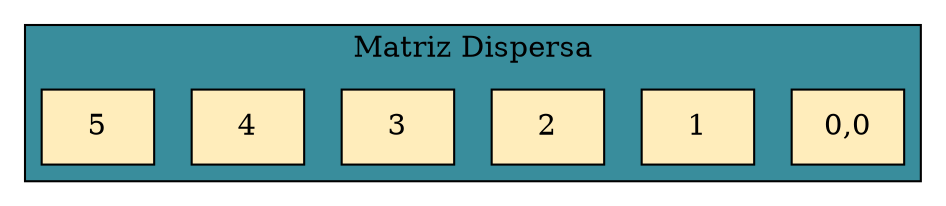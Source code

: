 digraph L{
        node[shape = box fillcolor = "#FFEDBB" style = filled]
        subgraph cluster_p{
        label = "Matriz Dispersa"
        bgcolor = "#398D9C"
        raiz[label = "0,0"]
        edge[dir = "both"]
        Fila1[label = "1", group = 1];
        Fila2[label = "2", group = 1];
        Fila3[label = "3", group = 1];
        Fila4[label = "4", group = 1];
        Fila5[label = "5", group = 1];
    }
    }